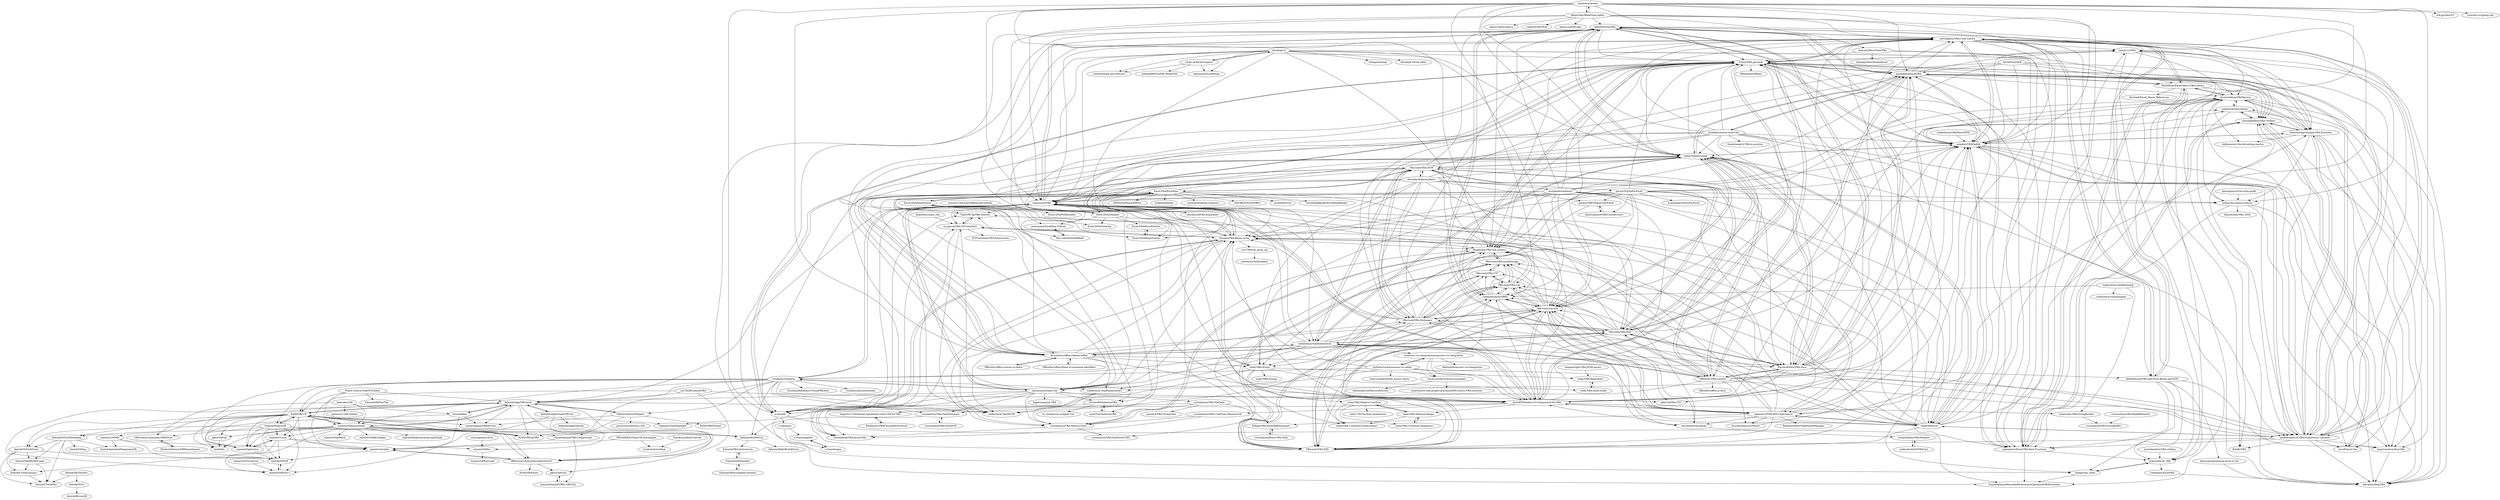 digraph G {
"AllenMattson/VBA" -> "carvetighter/VBA-Code-Library"
"AllenMattson/VBA" -> "sancarn/stdVBA"
"AllenMattson/VBA" -> "aaronkeene/ExcelVBA"
"AllenMattson/VBA" -> "Vitosh/VBA_personal"
"AllenMattson/VBA" -> "AllenMattson/VBA-and-Excel-Books-and-PDFs"
"AllenMattson/VBA" -> "MicrosoftDocs/VBA-Docs"
"AllenMattson/VBA" -> "hilkoc/vbaDeveloper"
"AllenMattson/VBA" -> "jpimbert/VBAToolKit"
"AllenMattson/VBA" -> "VBA-tools/VBA-Web"
"AllenMattson/VBA" -> "krishKM/Modern-UI-Components-for-VBA"
"AllenMattson/VBA" -> "emilefyon/Excel-VBA-Productivity-Libraries"
"AllenMattson/VBA" -> "Zadigo/vba_codes"
"AllenMattson/VBA" -> "OfficeDev/VBA-content"
"AllenMattson/VBA" -> "Beakerboy/VBA-SQL-Library"
"AllenMattson/VBA" -> "x-vba/xlib"
"rubberduck-vba/Battleship" -> "rubberduck-vba/examples"
"rubberduck-vba/Battleship" -> "retailcoder/VBA-StringBuilder"
"rubberduck-vba/Battleship" -> "rubberduck203/VBEX"
"sancarn/stdVBA" -> "sancarn/awesome-vba"
"sancarn/stdVBA" -> "Senipah/VBA-Better-Array"
"sancarn/stdVBA" -> "ws-garcia/VBA-CSV-interface"
"sancarn/stdVBA" -> "Beakerboy/VBA-SQL-Library"
"sancarn/stdVBA" -> "x-vba/xlib"
"sancarn/stdVBA" -> "Vitosh/VBA_personal"
"sancarn/stdVBA" -> "AllenMattson/VBA"
"sancarn/stdVBA" -> "sancarn/stdVBA-Inspiration"
"sancarn/stdVBA" -> "krishKM/Modern-UI-Components-for-VBA"
"sancarn/stdVBA" -> "twinbasic/twinbasic"
"sancarn/stdVBA" -> "kellyethridge/VBCorLib"
"sancarn/stdVBA" -> "ViperSRT3g/VBA-General"
"sancarn/stdVBA" -> "rubberduck-vba/MVVM"
"sancarn/stdVBA" -> "carvetighter/VBA-Code-Library"
"sancarn/stdVBA" -> "GCuser99/SeleniumVBA"
"Kr00l/VBCCR" -> "Kr00l/VBFLXGRD"
"Kr00l/VBCCR" -> "wqweto/ZipArchive"
"Kr00l/VBCCR" -> "wqweto/VbAsyncSocket"
"Kr00l/VBCCR" -> "kellyethridge/VBCorLib"
"Kr00l/VBCCR" -> "VykosX/ModernVB"
"Kr00l/VBCCR" -> "tannerhelland/VBIDEUtils"
"Kr00l/VBCCR" -> "fafalone/WinDevLib"
"Kr00l/VBCCR" -> "thetrik/VbTrickThreading"
"Kr00l/VBCCR" -> "dzzie/libs"
"Kr00l/VBCCR" -> "thetrik/VbTrickTimer"
"Kr00l/VBCCR" -> "wqweto/vbsqlite"
"Kr00l/VBCCR" -> "wqweto/UMMM"
"Kr00l/VBCCR" -> "jpbro/VbFcgi"
"Kr00l/VBCCR" -> "fafalone/cTaskDialog64"
"Kr00l/VBCCR" -> "wqweto/VszLib"
"cristianbuse/VBA-UserForm-MouseScroll" -> "cristianbuse/VBA-ArrayTools"
"cristianbuse/VBA-UserForm-MouseScroll" -> "cristianbuse/VBA-MemoryTools"
"krishKM/Modern-UI-Components-for-VBA" -> "Vitosh/VBA_personal"
"krishKM/Modern-UI-Components-for-VBA" -> "x-vba/xlib"
"krishKM/Modern-UI-Components-for-VBA" -> "Beakerboy/VBA-SQL-Library"
"krishKM/Modern-UI-Components-for-VBA" -> "Senipah/VBA-Better-Array"
"krishKM/Modern-UI-Components-for-VBA" -> "rubberduck203/VBEX"
"krishKM/Modern-UI-Components-for-VBA" -> "sancarn/stdVBA"
"krishKM/Modern-UI-Components-for-VBA" -> "spences10/VBA-IDE-Code-Export"
"krishKM/Modern-UI-Components-for-VBA" -> "carvetighter/VBA-Code-Library"
"krishKM/Modern-UI-Components-for-VBA" -> "cristianbuse/VBA-UserForm-MouseScroll"
"krishKM/Modern-UI-Components-for-VBA" -> "VBA-tools/vba-test"
"krishKM/Modern-UI-Components-for-VBA" -> "walter426/VbaUtilities"
"krishKM/Modern-UI-Components-for-VBA" -> "VelinGeorgiev/Simple-VBA-functions"
"krishKM/Modern-UI-Components-for-VBA" -> "retailcoder/VBA-StringBuilder"
"krishKM/Modern-UI-Components-for-VBA" -> "todar/VBA-Material-Design"
"krishKM/Modern-UI-Components-for-VBA" -> "jpimbert/VBAToolKit"
"bluetata/concise-excel-vba" -> "aaronkeene/ExcelVBA"
"bluetata/concise-excel-vba" -> "AllenMattson/VBA"
"bluetata/concise-excel-vba" -> "sancarn/stdVBA"
"bluetata/concise-excel-vba" -> "emilefyon/Excel-VBA-Productivity-Libraries"
"bluetata/concise-excel-vba" -> "jpimbert/VBAToolKit"
"bluetata/concise-excel-vba" -> "VBA-tools/VBA-Dictionary"
"bluetata/concise-excel-vba" -> "MicrosoftDocs/VBA-Docs"
"bluetata/concise-excel-vba" -> "VBA-tools/VBA-Web"
"bluetata/concise-excel-vba" -> "fernandreu/office-ribbonx-editor"
"bluetata/concise-excel-vba" -> "Vitosh/VBA_personal"
"bluetata/concise-excel-vba" -> "carvetighter/VBA-Code-Library"
"bluetata/concise-excel-vba" -> "AllenMattson/VBA-and-Excel-Books-and-PDFs"
"bluetata/concise-excel-vba" -> "hilkoc/vbaDeveloper"
"bluetata/concise-excel-vba" -> "x-vba/xlib"
"bluetata/concise-excel-vba" -> "frankzheng43/-VBA-in-practice"
"MicrosoftDocs/VBA-Docs" -> "OfficeDev/VBA-content"
"MicrosoftDocs/VBA-Docs" -> "AllenMattson/VBA"
"MicrosoftDocs/VBA-Docs" -> "sancarn/stdVBA"
"MicrosoftDocs/VBA-Docs" -> "hilkoc/vbaDeveloper"
"MicrosoftDocs/VBA-Docs" -> "Vitosh/VBA_personal"
"MicrosoftDocs/VBA-Docs" -> "aaronkeene/ExcelVBA"
"MicrosoftDocs/VBA-Docs" -> "krishKM/Modern-UI-Components-for-VBA"
"MicrosoftDocs/VBA-Docs" -> "Senipah/VBA-Better-Array"
"MicrosoftDocs/VBA-Docs" -> "VBA-tools/VBA-Web"
"MicrosoftDocs/VBA-Docs" -> "jpimbert/VBAToolKit"
"MicrosoftDocs/VBA-Docs" -> "carvetighter/VBA-Code-Library"
"MicrosoftDocs/VBA-Docs" -> "sancarn/awesome-vba"
"MicrosoftDocs/VBA-Docs" -> "christwellman/VBAMacros"
"MicrosoftDocs/VBA-Docs" -> "emilefyon/Excel-VBA-Productivity-Libraries"
"MicrosoftDocs/VBA-Docs" -> "AllenMattson/VBA-and-Excel-Books-and-PDFs"
"xltrail/git-xl" -> "hilkoc/vbaDeveloper"
"xltrail/git-xl" -> "rubberduck203/VBEX"
"xltrail/git-xl" -> "rubberduck-vba/Rubberduck"
"xltrail/git-xl" -> "Vitosh/VBA_personal"
"xltrail/git-xl" -> "krishKM/Modern-UI-Components-for-VBA"
"xltrail/git-xl" -> "na-ka-na/ExcelCompare"
"xltrail/git-xl" -> "tokuhirom/git-xlsx-textconv"
"xltrail/git-xl" -> "spences10/VBA-IDE-Code-Export"
"xltrail/git-xl" -> "skanmera/ExcelMerge" ["e"=1]
"xltrail/git-xl" -> "sancarn/stdVBA"
"xltrail/git-xl" -> "chelh/VBASync"
"xltrail/git-xl" -> "xlwings/xlwings" ["e"=1]
"xltrail/git-xl" -> "VBA-tools/vba-test"
"xltrail/git-xl" -> "fernandreu/office-ribbonx-editor"
"xltrail/git-xl" -> "xltrail/git-xltrail-addin"
"fernandreu/office-ribbonx-editor" -> "OfficeDev/office-custom-ui-editor"
"fernandreu/office-ribbonx-editor" -> "OfficeDev/office-fluent-ui-command-identifiers"
"fernandreu/office-ribbonx-editor" -> "rubberduck-vba/Rubberduck"
"fernandreu/office-ribbonx-editor" -> "Vitosh/VBA_personal"
"fernandreu/office-ribbonx-editor" -> "sancarn/stdVBA"
"fernandreu/office-ribbonx-editor" -> "MicrosoftDocs/VBA-Docs"
"fernandreu/office-ribbonx-editor" -> "VBA-tools/VBA-Dictionary"
"fernandreu/office-ribbonx-editor" -> "Senipah/VBA-Better-Array"
"fernandreu/office-ribbonx-editor" -> "VBA-tools/VBA-Web"
"fernandreu/office-ribbonx-editor" -> "rubberduck-vba/Rubberduck3"
"fernandreu/office-ribbonx-editor" -> "krishKM/Modern-UI-Components-for-VBA"
"fernandreu/office-ribbonx-editor" -> "hilkoc/vbaDeveloper"
"fernandreu/office-ribbonx-editor" -> "VBA-tools/VBA-JSON"
"fernandreu/office-ribbonx-editor" -> "carvetighter/VBA-Code-Library"
"fernandreu/office-ribbonx-editor" -> "todar/VBA-Arrays"
"Excel-DNA/IntelliSense" -> "Excel-DNA/Samples"
"Excel-DNA/IntelliSense" -> "Excel-DNA/Registration"
"Excel-DNA/IntelliSense" -> "Excel-DNA/ExcelDna"
"Excel-DNA/IntelliSense" -> "Excel-DNA/WiXInstaller"
"Excel-DNA/IntelliSense" -> "Excel-DNA/Tutorials"
"Excel-DNA/IntelliSense" -> "Ron-Ldn/DotNetRefEdit"
"Excel-DNA/IntelliSense" -> "smartquant/ExcelDna.Utilities"
"michaelneu/webxcel" -> "sancarn/stdVBA"
"michaelneu/webxcel" -> "carvetighter/VBA-Code-Library"
"michaelneu/webxcel" -> "Senipah/VBA-Better-Array"
"michaelneu/webxcel" -> "chelh/VBASync"
"michaelneu/webxcel" -> "nylen/vba-common-library"
"michaelneu/webxcel" -> "aaronkeene/ExcelVBA"
"michaelneu/webxcel" -> "AllenMattson/VBA"
"michaelneu/webxcel" -> "todar/VBA-Arrays"
"michaelneu/webxcel" -> "krishKM/Modern-UI-Components-for-VBA"
"michaelneu/webxcel" -> "spences10/VBA-IDE-Code-Export"
"michaelneu/webxcel" -> "Beakerboy/VBA-SQL-Library"
"michaelneu/webxcel" -> "christwellman/VBAMacros"
"michaelneu/webxcel" -> "VBA-tools/vba-test"
"michaelneu/webxcel" -> "rubberduck203/VBEX"
"michaelneu/webxcel" -> "sancarn/awesome-vba"
"AllenMattson/VBA-and-Excel-Books-and-PDFs" -> "carvetighter/VBA-Code-Library"
"AllenMattson/VBA-and-Excel-Books-and-PDFs" -> "Zadigo/vba_codes"
"AllenMattson/VBA-and-Excel-Books-and-PDFs" -> "sylhare/Excel_VBA"
"AllenMattson/VBA-and-Excel-Books-and-PDFs" -> "AllenMattson/VBA"
"AllenMattson/VBA-and-Excel-Books-and-PDFs" -> "nathanhere/Excel-VBA-Data-Functions"
"AllenMattson/VBA-and-Excel-Books-and-PDFs" -> "Apress/programming-excel-w-vba"
"AllenMattson/VBA-and-Excel-Books-and-PDFs" -> "shapiromatron/funcVBA"
"badcodes/vb6" -> "peterson1/vb6-toolbox"
"badcodes/vb6" -> "wqweto/VbAsyncSocket"
"badcodes/vb6" -> "VBForumsCommunity/VB6Porter"
"badcodes/vb6" -> "dzzie/addins"
"yas78/QRCodeLibVBA" -> "VBForumsCommunity/sqlite3win32"
"yas78/QRCodeLibVBA" -> "sdkn104/VBA-CSV"
"yas78/QRCodeLibVBA" -> "wqweto/vbsqlite"
"yas78/QRCodeLibVBA" -> "kellyethridge/VBCorLib"
"walter426/VbaUtilities" -> "christwellman/VBAMacros"
"walter426/VbaUtilities" -> "chasingtheflow/VBA-Utilities"
"walter426/VbaUtilities" -> "kieranharding/VBA"
"walter426/VbaUtilities" -> "shapiromatron/funcVBA"
"Beakerboy/VBA-SQL-Library" -> "cristianbuse/VBA-MemoryTools"
"Beakerboy/VBA-SQL-Library" -> "VBA-tools/VBA-LocalStorage"
"Beakerboy/VBA-SQL-Library" -> "cristianbuse/VBA-FastExcelUDFs"
"vbaidiot/ariawase" -> "jpimbert/VBAToolKit"
"vbaidiot/ariawase" -> "Vitosh/VBA_personal"
"vbaidiot/ariawase" -> "rubberduck203/VBEX"
"vbaidiot/ariawase" -> "emilefyon/Excel-VBA-Productivity-Libraries"
"vbaidiot/ariawase" -> "RelaxTools/RelaxTools-Addin"
"vbaidiot/ariawase" -> "hilkoc/vbaDeveloper"
"vbaidiot/ariawase" -> "VBA-tools/vba-test"
"vbaidiot/ariawase" -> "nathanhere/Excel-VBA-Data-Functions"
"vbaidiot/ariawase" -> "VBA-tools/VBA-XML"
"vbaidiot/ariawase" -> "sancarn/stdVBA"
"vbaidiot/ariawase" -> "aaronkeene/ExcelVBA"
"vbaidiot/ariawase" -> "dck-jp/vbacGUI"
"vbaidiot/ariawase" -> "tcsh/text-scripting-vba"
"vbaidiot/ariawase" -> "x-vba/xlib"
"vbaidiot/ariawase" -> "Beakerboy/VBA-SQL-Library"
"minren118/ExcelUdfByExcelCuiHuaJi" -> "Excel-DNA/Samples"
"wqweto/VbAsyncSocket" -> "wqweto/ZipArchive"
"wqweto/VbAsyncSocket" -> "Kr00l/VBCCR"
"wqweto/VbAsyncSocket" -> "thetrik/VbTrickThreading"
"wqweto/VbAsyncSocket" -> "kellyethridge/VBCorLib"
"wqweto/VbAsyncSocket" -> "VBForumsCommunity/sqlite3win32"
"wqweto/VbAsyncSocket" -> "jpbro/VbFcgi"
"wqweto/VbAsyncSocket" -> "tannerhelland/VB6-Compression"
"wqweto/VbAsyncSocket" -> "dzzie/libs"
"wqweto/VbAsyncSocket" -> "wqweto/VszLib"
"wqweto/VbAsyncSocket" -> "Kr00l/VBFLXGRD"
"wqweto/VbAsyncSocket" -> "wqweto/VbQRCodegen"
"wqweto/VbAsyncSocket" -> "wqweto/ModernSubclassingThunk"
"wqweto/VbAsyncSocket" -> "wqweto/VBD3D11"
"wqweto/VbAsyncSocket" -> "wqweto/NinePatch"
"wqweto/VbAsyncSocket" -> "jpbro/VbPcre2"
"todar/VBA-Userform-Animations" -> "todar/VBA-Material-Design"
"todar/VBA-Boilerplate" -> "todar/VBA-Style-Guide"
"todar/VBA-Style-Guide" -> "todar/VBA-Boilerplate"
"kellyethridge/SimplyVBUnit" -> "kellyethridge/vbmock"
"kellyethridge/SimplyVBUnit" -> "kellyethridge/VBCorLib"
"kellyethridge/SimplyVBUnit" -> "wqweto/VBD3D11"
"kellyethridge/SimplyVBUnit" -> "VBForumsCommunity/sqlite3win32"
"kellyethridge/VBCorLib" -> "kellyethridge/SimplyVBUnit"
"kellyethridge/VBCorLib" -> "Kr00l/VBCCR"
"kellyethridge/VBCorLib" -> "vbRichClient/vbWidgets"
"kellyethridge/VBCorLib" -> "wqweto/VbAsyncSocket"
"kellyethridge/VBCorLib" -> "wqweto/VBD3D11"
"kellyethridge/VBCorLib" -> "VBForumsCommunity/sqlite3win32"
"kellyethridge/VBCorLib" -> "Kr00l/VBFLXGRD"
"kellyethridge/VBCorLib" -> "rubberduck-vba/MVVM"
"kellyethridge/VBCorLib" -> "dzzie/addins"
"kellyethridge/VBCorLib" -> "tannerhelland/VBIDEUtils"
"kellyethridge/VBCorLib" -> "wqweto/VbRtcc"
"kellyethridge/VBCorLib" -> "wqweto/ZipArchive"
"VBForumsCommunity/sqlite3win32" -> "jpbro/VbPcre2"
"VBForumsCommunity/sqlite3win32" -> "wqweto/vbsqlite"
"VBForumsCommunity/sqlite3win32" -> "Kr00l/VBSQLite"
"todar/VBA-Arrays" -> "Senipah/VBA-Better-Array"
"todar/VBA-Arrays" -> "todar/VBA-Userform-EventListener"
"todar/VBA-Arrays" -> "todar/VBA-Boilerplate"
"todar/VBA-Arrays" -> "todar/VBA-Strings"
"todar/VBA-Arrays" -> "cristianbuse/VBA-ArrayTools"
"todar/VBA-Arrays" -> "todar/VBA-Style-Guide"
"todar/VBA-Arrays" -> "todar/VBA-Modern-Userform"
"Kr00l/VBFLXGRD" -> "Kr00l/VBCCR"
"thetrik/VbTrickThreading" -> "thetrik/DX9VB"
"thetrik/VbTrickThreading" -> "thetrik/InjectAndManipulateVB"
"thetrik/VbTrickThreading" -> "thetrik/Vb64BitDllUsage"
"thetrik/VbTrickThreading" -> "thetrik/VbPng"
"thetrik/VbTrickThreading" -> "thetrik/VbTrickTimer"
"thetrik/VbTrickThreading" -> "thetrik/CTrickWait"
"todar/VBA-Modern-Userform" -> "todar/VBA-Material-Design"
"todar/VBA-Modern-Userform" -> "neilt1700/vba-form-moderniser"
"todar/VBA-Modern-Userform" -> "todar/VBA-Userform-EventListener"
"todar/VBA-Modern-Userform" -> "todar/VBA-Userform-Animations"
"jpbro/VbFcgi" -> "dzzie/libs"
"Excel-DNA/Registration" -> "Excel-DNA/ExcelDnaDoc"
"retailcoder/VBA-StringBuilder" -> "cristianbuse/VBA-StringBuffer"
"cavo789/vba_excel_sql" -> "sauternic/vbaMyAdmin"
"VBForumsCommunity/VB6Porter" -> "WindowStations/VB6NameSpaces"
"dzzie/addins" -> "wqweto/vbsqlite"
"dzzie/addins" -> "kellyethridge/VBCorLib"
"dzzie/addins" -> "tannerhelland/VBIDEUtils"
"dzzie/addins" -> "dzzie/libs"
"todar/VBA-Material-Design" -> "todar/VBA-Userform-Animations"
"todar/VBA-Material-Design" -> "todar/VBA-Modern-Userform"
"todar/VBA-Material-Design" -> "todar/VBA-Userform-EventListener"
"tannerhelland/VB6-Compression" -> "tannerhelland/PCRE2-VB6-DLL"
"tannerhelland/VB6-Compression" -> "wqweto/vbsqlite"
"wqweto/VbRtcc" -> "wqweto/VBTixyLand"
"cocus/openmsvbvm" -> "wqweto/VbRtcc"
"thetrik/VbTrickTimer" -> "thetrik/CTrickWait"
"thetrik/VbTrickTimer" -> "thetrik/DX9VB"
"thetrik/VbTrickTimer" -> "thetrik/CTrickSubclass"
"thetrik/VbTrickTimer" -> "thetrik/Vb64BitDllUsage"
"Excel-DNA/ExcelDnaDoc" -> "Excel-DNA/Registration"
"Zadigo/vba_codes" -> "sylhare/Excel_VBA"
"Zadigo/vba_codes" -> "SonyaNadesan/ReusablePerformanceOptimisedVBAFunctions"
"richardtallent/VBA-Require" -> "rubberduck203/VBAUnit"
"nylen/vba-common-library" -> "chasingtheflow/VBA-Utilities"
"nylen/vba-common-library" -> "kieranharding/VBA"
"nylen/vba-common-library" -> "nathanhere/Excel-VBA-Data-Functions"
"nylen/vba-common-library" -> "shapiromatron/funcVBA"
"nylen/vba-common-library" -> "dannyfraser/VBA_Tools"
"TimoKunze/EditControls" -> "lvcabral/ActivePack"
"WindowStations/VB6NameSpaces" -> "VBForumsCommunity/VB6Porter"
"rubberduck-vba/Rubberduck" -> "VBA-tools/VBA-Web"
"rubberduck-vba/Rubberduck" -> "hilkoc/vbaDeveloper"
"rubberduck-vba/Rubberduck" -> "VBA-tools/VBA-JSON"
"rubberduck-vba/Rubberduck" -> "sancarn/stdVBA"
"rubberduck-vba/Rubberduck" -> "VBA-tools/vba-test"
"rubberduck-vba/Rubberduck" -> "rubberduck-vba/Rubberduck3"
"rubberduck-vba/Rubberduck" -> "MicrosoftDocs/VBA-Docs"
"rubberduck-vba/Rubberduck" -> "fernandreu/office-ribbonx-editor"
"rubberduck-vba/Rubberduck" -> "OfficeDev/VBA-content"
"rubberduck-vba/Rubberduck" -> "krishKM/Modern-UI-Components-for-VBA"
"rubberduck-vba/Rubberduck" -> "twinbasic/twinbasic"
"rubberduck-vba/Rubberduck" -> "VBA-tools/VBA-Dictionary"
"rubberduck-vba/Rubberduck" -> "sancarn/awesome-vba"
"rubberduck-vba/Rubberduck" -> "spences10/VBA-IDE-Code-Export"
"rubberduck-vba/Rubberduck" -> "msaccess-vcs-integration/msaccess-vcs-integration"
"hilkoc/vbaDeveloper" -> "jpimbert/VBAToolKit"
"hilkoc/vbaDeveloper" -> "chelh/VBASync"
"hilkoc/vbaDeveloper" -> "VBA-tools/VBA-Web"
"hilkoc/vbaDeveloper" -> "AllenMattson/VBA"
"hilkoc/vbaDeveloper" -> "aaronkeene/ExcelVBA"
"hilkoc/vbaDeveloper" -> "emilefyon/Excel-VBA-Productivity-Libraries"
"hilkoc/vbaDeveloper" -> "sancarn/stdVBA"
"hilkoc/vbaDeveloper" -> "rubberduck-vba/Rubberduck"
"hilkoc/vbaDeveloper" -> "Vitosh/VBA_personal"
"hilkoc/vbaDeveloper" -> "VBA-tools/vba-test"
"hilkoc/vbaDeveloper" -> "MicrosoftDocs/VBA-Docs"
"hilkoc/vbaDeveloper" -> "OfficeDev/VBA-content"
"hilkoc/vbaDeveloper" -> "spences10/VBA-IDE-Code-Export"
"hilkoc/vbaDeveloper" -> "VBA-tools/VBA-JSON"
"hilkoc/vbaDeveloper" -> "Senipah/VBA-Better-Array"
"aaronkeene/ExcelVBA" -> "emilefyon/Excel-VBA-Productivity-Libraries"
"aaronkeene/ExcelVBA" -> "jpimbert/VBAToolKit"
"aaronkeene/ExcelVBA" -> "Vitosh/VBA_personal"
"aaronkeene/ExcelVBA" -> "VelinGeorgiev/Simple-VBA-functions"
"aaronkeene/ExcelVBA" -> "AllenMattson/VBA"
"aaronkeene/ExcelVBA" -> "christwellman/VBAMacros"
"aaronkeene/ExcelVBA" -> "hilkoc/vbaDeveloper"
"aaronkeene/ExcelVBA" -> "carvetighter/VBA-Code-Library"
"aaronkeene/ExcelVBA" -> "VBA-tools/VBA-Web"
"aaronkeene/ExcelVBA" -> "chasingtheflow/VBA-Utilities"
"aaronkeene/ExcelVBA" -> "MicrosoftDocs/VBA-Docs"
"aaronkeene/ExcelVBA" -> "nathanhere/Excel-VBA-Data-Functions"
"aaronkeene/ExcelVBA" -> "RisalNasar/Excel-Macro-VBA-Library"
"aaronkeene/ExcelVBA" -> "hansk112/VBA"
"aaronkeene/ExcelVBA" -> "bluetata/concise-excel-vba"
"msaccess-vcs-integration/msaccess-vcs-integration" -> "joyfullservice/msaccess-vcs-addin"
"msaccess-vcs-integration/msaccess-vcs-integration" -> "rubberduck203/VBEX"
"msaccess-vcs-integration/msaccess-vcs-integration" -> "bkidwell/msaccess-vcs-integration"
"msaccess-vcs-integration/msaccess-vcs-integration" -> "Access-projects/Access-examples"
"msaccess-vcs-integration/msaccess-vcs-integration" -> "krishKM/Modern-UI-Components-for-VBA"
"VBA-tools/VBA-JSON" -> "VBA-tools/VBA-Web"
"VBA-tools/VBA-JSON" -> "VBA-tools/VBA-Dictionary"
"VBA-tools/VBA-JSON" -> "rubberduck-vba/Rubberduck"
"VBA-tools/VBA-JSON" -> "hilkoc/vbaDeveloper"
"VBA-tools/VBA-JSON" -> "VBA-tools/VBA-XML"
"VBA-tools/VBA-JSON" -> "VBA-tools/vba-test"
"VBA-tools/VBA-JSON" -> "OfficeDev/VBA-content"
"VBA-tools/VBA-JSON" -> "sancarn/stdVBA"
"VBA-tools/VBA-JSON" -> "MicrosoftDocs/VBA-Docs"
"VBA-tools/VBA-JSON" -> "VBA-tools/VBA-Log"
"VBA-tools/VBA-JSON" -> "AllenMattson/VBA"
"VBA-tools/VBA-JSON" -> "fernandreu/office-ribbonx-editor"
"VBA-tools/VBA-JSON" -> "aaronkeene/ExcelVBA"
"VBA-tools/VBA-JSON" -> "florentbr/SeleniumBasic"
"VBA-tools/VBA-JSON" -> "Excel-DNA/ExcelDna"
"AyrA/ExcelStuff" -> "aaronkeene/ExcelVBA"
"AyrA/ExcelStuff" -> "emilefyon/Excel-VBA-Productivity-Libraries"
"AyrA/ExcelStuff" -> "jpimbert/VBAToolKit"
"AyrA/ExcelStuff" -> "VelinGeorgiev/Simple-VBA-functions"
"AyrA/ExcelStuff" -> "chasingtheflow/VBA-Utilities"
"AyrA/ExcelStuff" -> "VBA-tools/VBA-XML"
"AyrA/ExcelStuff" -> "ViperSRT3g/VBA-General"
"Planet-Source-Code/PSCIndex" -> "Kr00l/VBCCR"
"Planet-Source-Code/PSCIndex" -> "wqweto/VbAsyncSocket"
"Planet-Source-Code/PSCIndex" -> "kellyethridge/VBCorLib"
"Planet-Source-Code/PSCIndex" -> "EduardoVB/NewTab"
"rubberduck203/VBEX" -> "Vitosh/VBA_personal"
"rubberduck203/VBEX" -> "vba-blocks/vba-blocks"
"rubberduck203/VBEX" -> "Beakerboy/VBA-SQL-Library"
"rubberduck203/VBEX" -> "rubberduck-vba/MVVM"
"rubberduck203/VBEX" -> "VBA-tools/vba-test"
"rubberduck203/VBEX" -> "VBA-tools/VBA-LocalStorage"
"rubberduck203/VBEX" -> "VBA-tools/VBA-Log"
"rubberduck203/VBEX" -> "VBA-tools/VBA-UTC"
"VBA-tools/VBA-Dictionary" -> "VBA-tools/VBA-JSON"
"VBA-tools/VBA-Dictionary" -> "VBA-tools/VBA-Log"
"VBA-tools/VBA-Dictionary" -> "VBA-tools/VBA-XML"
"VBA-tools/VBA-Dictionary" -> "VBA-tools/vba-test"
"VBA-tools/VBA-Dictionary" -> "VBA-tools/VBA-Web"
"VBA-tools/VBA-Dictionary" -> "VBA-tools/VBA-LocalStorage"
"VBA-tools/VBA-Dictionary" -> "VBA-tools/VBA-UTC"
"VBA-tools/VBA-Dictionary" -> "rubberduck203/VBEX"
"VBA-tools/VBA-Dictionary" -> "sancarn/stdVBA"
"VBA-tools/VBA-Dictionary" -> "Vitosh/VBA_personal"
"VBA-tools/VBA-Dictionary" -> "Senipah/VBA-Better-Array"
"VBA-tools/VBA-Dictionary" -> "jpimbert/VBAToolKit"
"VBA-tools/VBA-Dictionary" -> "carvetighter/VBA-Code-Library"
"VBA-tools/VBA-Dictionary" -> "emilefyon/Excel-VBA-Productivity-Libraries"
"VBA-tools/VBA-Dictionary" -> "todar/VBA-Arrays"
"Senipah/VBA-Better-Array" -> "todar/VBA-Arrays"
"Senipah/VBA-Better-Array" -> "ViperSRT3g/VBA-General"
"Senipah/VBA-Better-Array" -> "ws-garcia/VBA-CSV-interface"
"Senipah/VBA-Better-Array" -> "sancarn/stdVBA"
"Senipah/VBA-Better-Array" -> "cristianbuse/VBA-MemoryTools"
"Senipah/VBA-Better-Array" -> "x-vba/xlib"
"Senipah/VBA-Better-Array" -> "rubberduck-vba/MVVM"
"Senipah/VBA-Better-Array" -> "cristianbuse/VBA-ArrayTools"
"Senipah/VBA-Better-Array" -> "Beakerboy/VBA-SQL-Library"
"Senipah/VBA-Better-Array" -> "Vitosh/VBA_personal"
"Senipah/VBA-Better-Array" -> "cavo789/vba_excel_sql"
"x-vba/xlib" -> "Vitosh/VBA_personal"
"x-vba/xlib" -> "SonyaNadesan/ReusablePerformanceOptimisedVBAFunctions"
"x-vba/xlib" -> "Senipah/VBA-Better-Array"
"x-vba/xlib" -> "ViperSRT3g/VBA-General"
"x-vba/xlib" -> "nathanhere/Excel-VBA-Data-Functions"
"x-vba/xlib" -> "ws-garcia/VBA-CSV-interface"
"x-vba/xlib" -> "x-vba/xplus"
"ws-garcia/VBA-CSV-interface" -> "ViperSRT3g/VBA-General"
"ws-garcia/VBA-CSV-interface" -> "ECP-Solutions/VBA-Expressions"
"ws-garcia/VBA-CSV-interface" -> "cristianbuse/VBA-ArrayTools"
"ws-garcia/VBA-CSV-interface" -> "Senipah/VBA-Better-Array"
"ws-garcia/VBA-CSV-interface" -> "cristianbuse/VBA-MemoryTools"
"VelinGeorgiev/Simple-VBA-functions" -> "chasingtheflow/VBA-Utilities"
"VelinGeorgiev/Simple-VBA-functions" -> "jpimbert/VBAToolKit"
"VelinGeorgiev/Simple-VBA-functions" -> "christwellman/VBAMacros"
"VelinGeorgiev/Simple-VBA-functions" -> "emilefyon/Excel-VBA-Productivity-Libraries"
"VelinGeorgiev/Simple-VBA-functions" -> "shapiromatron/funcVBA"
"VelinGeorgiev/Simple-VBA-functions" -> "skilbjo/excel-vba-formatting-macros"
"VelinGeorgiev/Simple-VBA-functions" -> "nylen/vba-common-library"
"VelinGeorgiev/Simple-VBA-functions" -> "hansk112/VBA"
"VelinGeorgiev/Simple-VBA-functions" -> "walter426/VbaUtilities"
"VelinGeorgiev/Simple-VBA-functions" -> "kieranharding/VBA"
"VelinGeorgiev/Simple-VBA-functions" -> "aaronkeene/ExcelVBA"
"VelinGeorgiev/Simple-VBA-functions" -> "cwsoft/excel-vba"
"cwsoft/excel-vba" -> "chasingtheflow/VBA-Utilities"
"danwagnerco/vba-style-guide" -> "nylen/vba-common-library"
"smartquant/ExcelDna.Utilities" -> "Ron-Ldn/DotNetRefEdit"
"shapiromatron/funcVBA" -> "kieranharding/VBA"
"x-vba/xplus" -> "x-vba/xtemplate"
"x-vba/xplus" -> "x-vba/xdocgen"
"VykosX/ModernVB" -> "wqweto/ZipArchive"
"VykosX/ModernVB" -> "VBForumsCommunity/VB6Porter"
"VykosX/ModernVB" -> "Kr00l/VBCCR"
"VykosX/ModernVB" -> "fafalone/WinDevLib"
"VykosX/ModernVB" -> "wqweto/VszLib"
"VykosX/ModernVB" -> "wqweto/VBD3D11"
"VykosX/ModernVB" -> "VBForumsCommunity/sqlite3win32"
"VykosX/ModernVB" -> "thetrik/VbTrickTimer"
"VykosX/ModernVB" -> "thetrik/DX9VB"
"VBA-tools/VBA-XML" -> "VBA-tools/VBA-Log"
"VBA-tools/VBA-XML" -> "VBA-tools/VBA-LocalStorage"
"VBA-tools/VBA-XML" -> "VBA-tools/VBA-UTC"
"VBA-tools/VBA-XML" -> "VBA-tools/vba-test"
"VBA-tools/VBA-XML" -> "Beakerboy/VBA-SQL-Library"
"VBA-tools/VBA-XML" -> "Vitosh/VBA_personal"
"VBA-tools/VBA-UTC" -> "VBA-tools/VBA-Log"
"VBA-tools/VBA-UTC" -> "VBA-tools/VBA-LocalStorage"
"VBA-tools/VBA-UTC" -> "VBA-tools/VBA-XML"
"x-vba/xtemplate" -> "x-vba/xdocgen"
"rubberduck203/VBAUnit" -> "richardtallent/VBA-Require"
"x-vba/xdocgen" -> "x-vba/xtemplate"
"cristianbuse/VBA-WeakReference" -> "cristianbuse/VBA-StringBuffer"
"RelaxTools/RelaxTools-Addin" -> "carvetighter/VBA-Code-Library"
"RelaxTools/RelaxTools-Addin" -> "vbaidiot/ariawase"
"RelaxTools/RelaxTools-Addin" -> "sancarn/stdVBA"
"RelaxTools/RelaxTools-Addin" -> "AllenMattson/VBA"
"RelaxTools/RelaxTools-Addin" -> "jpimbert/VBAToolKit"
"RelaxTools/RelaxTools-Addin" -> "sakura-editor/sakura" ["e"=1]
"RelaxTools/RelaxTools-Addin" -> "volpe28v/DevHub" ["e"=1]
"RelaxTools/RelaxTools-Addin" -> "kmiya-culti/RLogin" ["e"=1]
"RelaxTools/RelaxTools-Addin" -> "Senipah/VBA-Better-Array"
"RelaxTools/RelaxTools-Addin" -> "nathanhere/Excel-VBA-Data-Functions"
"RelaxTools/RelaxTools-Addin" -> "vbatools/MacroToolsVBA"
"twinbasic/twinbasic" -> "fafalone/WinDevLib"
"twinbasic/twinbasic" -> "Kr00l/VBCCR"
"twinbasic/twinbasic" -> "kellyethridge/VBCorLib"
"twinbasic/twinbasic" -> "sancarn/stdVBA"
"twinbasic/twinbasic" -> "VykosX/ModernVB"
"twinbasic/twinbasic" -> "XusinboyBekchanov/VisualFBEditor" ["e"=1]
"twinbasic/twinbasic" -> "rubberduck-vba/MVVM"
"twinbasic/twinbasic" -> "Kr00l/VBFLXGRD"
"twinbasic/twinbasic" -> "rubberduck-vba/Rubberduck3"
"twinbasic/twinbasic" -> "wqweto/VbAsyncSocket"
"twinbasic/twinbasic" -> "cristianbuse/VBA-FastDictionary"
"twinbasic/twinbasic" -> "wqweto/ZipArchive"
"twinbasic/twinbasic" -> "sancarn/awesome-vba"
"twinbasic/twinbasic" -> "vbRichClient/vbWidgets"
"twinbasic/twinbasic" -> "twinbasic/documentation"
"joyfullservice/msaccess-vcs-addin" -> "msaccess-vcs-integration/msaccess-vcs-integration"
"joyfullservice/msaccess-vcs-addin" -> "twinbasic/twinbasic"
"joyfullservice/msaccess-vcs-addin" -> "krishKM/Modern-UI-Components-for-VBA"
"joyfullservice/msaccess-vcs-addin" -> "sancarn/stdVBA"
"joyfullservice/msaccess-vcs-addin" -> "Access-projects/Access-examples"
"joyfullservice/msaccess-vcs-addin" -> "rubberduck-vba/Rubberduck3"
"joyfullservice/msaccess-vcs-addin" -> "team-moeller/better-access-charts"
"joyfullservice/msaccess-vcs-addin" -> "chelh/VBASync"
"florentbr/SeleniumBasic" -> "GCuser99/SeleniumVBA"
"florentbr/SeleniumBasic" -> "uezo/TinySeleniumVBA"
"florentbr/SeleniumBasic" -> "Vitosh/VBA_personal"
"florentbr/SeleniumBasic" -> "VBA-tools/VBA-Dictionary"
"florentbr/SeleniumBasic" -> "sancarn/stdVBA"
"florentbr/SeleniumBasic" -> "VBA-tools/VBA-JSON"
"florentbr/SeleniumBasic" -> "VBA-tools/VBA-Web"
"florentbr/SeleniumBasic" -> "hilkoc/vbaDeveloper"
"florentbr/SeleniumBasic" -> "Senipah/VBA-Better-Array"
"florentbr/SeleniumBasic" -> "govert/SQLiteForExcel"
"florentbr/SeleniumBasic" -> "krishKM/Modern-UI-Components-for-VBA"
"florentbr/SeleniumBasic" -> "gallaux/VBEThemeColorEditor"
"florentbr/SeleniumBasic" -> "michaelneu/webxcel"
"florentbr/SeleniumBasic" -> "todar/VBA-Arrays"
"florentbr/SeleniumBasic" -> "MicrosoftDocs/VBA-Docs"
"vbatools/MacroToolsVBA" -> "RisalNasar/Excel-Macro-VBA-Library"
"vbatools/MacroToolsVBA" -> "kamalgirdher/xtremeExcel"
"vbatools/MacroToolsVBA" -> "nathanhere/Excel-VBA-Data-Functions"
"vbatools/MacroToolsVBA" -> "Vitosh/VBA_personal"
"cristianbuse/VBA-FileTools" -> "guwidoe/VBA-StringTools"
"cristianbuse/VBA-FileTools" -> "cristianbuse/VBA-FastDictionary"
"cristianbuse/VBA-FileTools" -> "cristianbuse/VBA-MemoryTools"
"cristianbuse/VBA-FileTools" -> "SSlinky/VBA-ExtendedDictionary"
"brucemcpherson/VbaGit" -> "ViperSRT3g/VBA-General"
"uezo/TinySeleniumVBA" -> "GCuser99/SeleniumVBA"
"SSlinky/VBA-ExtendedDictionary" -> "cristianbuse/Excel-VBA-Tools"
"Excel-DNA/Samples" -> "Excel-DNA/Registration"
"Excel-DNA/Samples" -> "Excel-DNA/ExcelDnaDoc"
"Excel-DNA/Samples" -> "Excel-DNA/Tutorials"
"Excel-DNA/Samples" -> "Excel-DNA/IntelliSense"
"Excel-DNA/Samples" -> "smartquant/ExcelDna.Utilities"
"Excel-DNA/Samples" -> "Excel-DNA/ExcelDna"
"ViperSRT3g/VBA-General" -> "ws-garcia/VBA-CSV-interface"
"cristianbuse/VBA-MemoryTools" -> "cristianbuse/VBA-ArrayTools"
"cristianbuse/VBA-MemoryTools" -> "cristianbuse/VBA-FastExcelUDFs"
"cristianbuse/VBA-MemoryTools" -> "Beakerboy/VBA-SQL-Library"
"Ron-Ldn/DotNetRefEdit" -> "smartquant/ExcelDna.Utilities"
"wqweto/VBD3D11" -> "thetrik/DX9VB"
"thetrik/DX9VB" -> "wqweto/VBD3D11"
"thetrik/VBCDeclFix" -> "thetrik/CTrickWait"
"thetrik/VBCDeclFix" -> "thetrik/VbVst"
"EduardoVB/ShapeEx" -> "EduardoVB/ScrollableContainer"
"EduardoVB/ShapeEx" -> "EduardoVB/ColorControls"
"wqweto/VbVncServer" -> "wqweto/VBD3D11"
"EduardoVB/ScrollableContainer" -> "EduardoVB/ShapeEx"
"OfficeDev/VBA-content" -> "MicrosoftDocs/VBA-Docs"
"OfficeDev/VBA-content" -> "hilkoc/vbaDeveloper"
"OfficeDev/VBA-content" -> "VBA-tools/VBA-Web"
"OfficeDev/VBA-content" -> "AllenMattson/VBA"
"OfficeDev/VBA-content" -> "jpimbert/VBAToolKit"
"OfficeDev/VBA-content" -> "VBA-tools/VBA-XML"
"OfficeDev/VBA-content" -> "VBA-tools/VBA-JSON"
"OfficeDev/VBA-content" -> "aaronkeene/ExcelVBA"
"OfficeDev/VBA-content" -> "rubberduck-vba/Rubberduck"
"OfficeDev/VBA-content" -> "Vitosh/VBA_personal"
"OfficeDev/VBA-content" -> "emilefyon/Excel-VBA-Productivity-Libraries"
"OfficeDev/VBA-content" -> "VBA-tools/vba-test"
"OfficeDev/VBA-content" -> "VBA-tools/VBA-Dictionary"
"OfficeDev/VBA-content" -> "OfficeDev/office-js-docs" ["e"=1]
"OfficeDev/VBA-content" -> "brucemcpherson/VbaGit"
"sancarn/awesome-vba" -> "sancarn/stdVBA"
"sancarn/awesome-vba" -> "Senipah/VBA-Better-Array"
"sancarn/awesome-vba" -> "cristianbuse/VBA-FastDictionary"
"sancarn/awesome-vba" -> "GCuser99/SeleniumVBA"
"sancarn/awesome-vba" -> "kellyethridge/VBCorLib"
"sancarn/awesome-vba" -> "ws-garcia/VBA-CSV-interface"
"sancarn/awesome-vba" -> "cristianbuse/VBA-FileTools"
"sancarn/awesome-vba" -> "cristianbuse/VBA-MemoryTools"
"sancarn/awesome-vba" -> "fafalone/cTaskDialog64"
"sancarn/awesome-vba" -> "lopperman/just-VBA"
"sancarn/awesome-vba" -> "twinbasic/twinbasic"
"sancarn/awesome-vba" -> "cristianbuse/VBA-ArrayTools"
"sancarn/awesome-vba" -> "Beakerboy/VBA-SQL-Library"
"sancarn/awesome-vba" -> "krishKM/Modern-UI-Components-for-VBA"
"sancarn/awesome-vba" -> "ViperSRT3g/VBA-General"
"na-ka-na/ExcelCompare" -> "skanmera/ExcelMerge" ["e"=1]
"na-ka-na/ExcelCompare" -> "xltrail/git-xl"
"na-ka-na/ExcelCompare" -> "tokuhirom/git-xlsx-textconv"
"na-ka-na/ExcelCompare" -> "kokichi88/ExcelDiff_MergeTool"
"RisalNasar/Excel-Macro-VBA-Library" -> "nathanhere/Excel-VBA-Data-Functions"
"RisalNasar/Excel-Macro-VBA-Library" -> "kieranharding/VBA"
"RisalNasar/Excel-Macro-VBA-Library" -> "sylhare/Excel_VBA"
"RisalNasar/Excel-Macro-VBA-Library" -> "farishadi/Excel_Macro_References"
"RisalNasar/Excel-Macro-VBA-Library" -> "christwellman/VBAMacros"
"RisalNasar/Excel-Macro-VBA-Library" -> "carvetighter/VBA-Code-Library"
"RisalNasar/Excel-Macro-VBA-Library" -> "chasingtheflow/VBA-Utilities"
"emilefyon/Excel-VBA-Productivity-Libraries" -> "jpimbert/VBAToolKit"
"emilefyon/Excel-VBA-Productivity-Libraries" -> "aaronkeene/ExcelVBA"
"emilefyon/Excel-VBA-Productivity-Libraries" -> "VelinGeorgiev/Simple-VBA-functions"
"emilefyon/Excel-VBA-Productivity-Libraries" -> "Vitosh/VBA_personal"
"emilefyon/Excel-VBA-Productivity-Libraries" -> "shapiromatron/funcVBA"
"emilefyon/Excel-VBA-Productivity-Libraries" -> "christwellman/VBAMacros"
"emilefyon/Excel-VBA-Productivity-Libraries" -> "chasingtheflow/VBA-Utilities"
"emilefyon/Excel-VBA-Productivity-Libraries" -> "hansk112/VBA"
"emilefyon/Excel-VBA-Productivity-Libraries" -> "kieranharding/VBA"
"emilefyon/Excel-VBA-Productivity-Libraries" -> "carvetighter/VBA-Code-Library"
"emilefyon/Excel-VBA-Productivity-Libraries" -> "cwsoft/excel-vba"
"emilefyon/Excel-VBA-Productivity-Libraries" -> "Rotifer/VBA"
"emilefyon/Excel-VBA-Productivity-Libraries" -> "nathanhere/Excel-VBA-Data-Functions"
"emilefyon/Excel-VBA-Productivity-Libraries" -> "chelh/VBASync"
"emilefyon/Excel-VBA-Productivity-Libraries" -> "VBA-tools/VBA-XML"
"wqweto/UMMM" -> "wqweto/vbsqlite"
"wqweto/UMMM" -> "thetrik/DX9VB"
"wqweto/UMMM" -> "thetrik/InjectAndManipulateVB"
"PerditionC/VBAChromeDevProtocol" -> "longvh211/Chromium-Automation-with-CDP-for-VBA"
"VBGAMER45/Semi-VB-Decompiler" -> "lvcabral/ActivePack"
"VBGAMER45/Semi-VB-Decompiler" -> "wqweto/vbsqlite"
"CabAdams/ExcelVBA" -> "kieranharding/VBA"
"Vitosh/VBA_personal" -> "x-vba/xlib"
"Vitosh/VBA_personal" -> "carvetighter/VBA-Code-Library"
"Vitosh/VBA_personal" -> "nathanhere/Excel-VBA-Data-Functions"
"Vitosh/VBA_personal" -> "emilefyon/Excel-VBA-Productivity-Libraries"
"Vitosh/VBA_personal" -> "VBoilerplate/Boiler"
"Vitosh/VBA_personal" -> "jpimbert/VBAToolKit"
"Vitosh/VBA_personal" -> "rubberduck203/VBEX"
"Vitosh/VBA_personal" -> "Beakerboy/VBA-SQL-Library"
"Vitosh/VBA_personal" -> "hansk112/VBA"
"Vitosh/VBA_personal" -> "aaronkeene/ExcelVBA"
"Vitosh/VBA_personal" -> "Senipah/VBA-Better-Array"
"Vitosh/VBA_personal" -> "SonyaNadesan/ReusablePerformanceOptimisedVBAFunctions"
"Vitosh/VBA_personal" -> "RisalNasar/Excel-Macro-VBA-Library"
"Vitosh/VBA_personal" -> "christwellman/VBAMacros"
"Vitosh/VBA_personal" -> "krishKM/Modern-UI-Components-for-VBA"
"GCuser99/SeleniumVBA" -> "uezo/TinySeleniumVBA"
"GCuser99/SeleniumVBA" -> "longvh211/Chromium-Automation-with-CDP-for-VBA"
"GCuser99/SeleniumVBA" -> "er-ri/selenium-wrapper-vba"
"VBA-tools/VBA-Log" -> "VBA-tools/VBA-XML"
"VBA-tools/VBA-Log" -> "VBA-tools/VBA-LocalStorage"
"VBA-tools/VBA-Log" -> "VBA-tools/VBA-UTC"
"VBA-tools/VBA-Log" -> "VBA-tools/vba-test"
"VBA-tools/VBA-Log" -> "rubberduck203/VBEX"
"VBA-tools/VBA-Log" -> "VBA-tools/VBA-Dictionary"
"VBA-tools/VBA-Log" -> "Beakerboy/VBA-SQL-Library"
"VBA-tools/VBA-Log" -> "vba-blocks/vba-blocks"
"wqweto/VszLib" -> "wqweto/vbsqlite"
"wqweto/VszLib" -> "wqweto/VbRtcc"
"wqweto/VszLib" -> "thetrik/DX9VB"
"wqweto/VszLib" -> "wqweto/ZipArchive"
"wqweto/VszLib" -> "thetrik/CTrickSubclass"
"thetrik/CTrickSubclass" -> "thetrik/CTrickWait"
"thetrik/VbVst" -> "thetrik/BitcoinVB"
"thetrik/Vb64BitDllUsage" -> "thetrik/CTrickWait"
"thetrik/Vb64BitDllUsage" -> "thetrik/CTrickSubclass"
"cristianbuse/Excel-VBA-Tools" -> "SSlinky/VBA-ExtendedDictionary"
"rubberduck-vba/Rubberduck3" -> "rubberduck-vba/MVVM"
"rubberduck-vba/Rubberduck3" -> "cristianbuse/VBA-MemoryTools"
"govert/SQLiteForExcel" -> "Beakerboy/VBA-SQL-Library"
"govert/SQLiteForExcel" -> "todar/VBA-Arrays"
"govert/SQLiteForExcel" -> "sancarn/stdVBA"
"govert/SQLiteForExcel" -> "sdkn104/VBA-CSV"
"govert/SQLiteForExcel" -> "Senipah/VBA-Better-Array"
"govert/SQLiteForExcel" -> "b-gonzalez/SQLiteForExcel"
"govert/SQLiteForExcel" -> "Vitosh/VBA_personal"
"govert/SQLiteForExcel" -> "VBA-tools/vba-test"
"govert/SQLiteForExcel" -> "christwellman/VBAMacros"
"govert/SQLiteForExcel" -> "dimitropoulos/VBECustomColors"
"govert/SQLiteForExcel" -> "gallaux/VBEThemeColorEditor"
"govert/SQLiteForExcel" -> "nylen/vba-common-library"
"govert/SQLiteForExcel" -> "jpimbert/VBAToolKit"
"govert/SQLiteForExcel" -> "chelh/VBASync"
"govert/SQLiteForExcel" -> "sancarn/awesome-vba"
"christwellman/VBAMacros" -> "walter426/VbaUtilities"
"christwellman/VBAMacros" -> "chasingtheflow/VBA-Utilities"
"christwellman/VBAMacros" -> "VelinGeorgiev/Simple-VBA-functions"
"christwellman/VBAMacros" -> "RisalNasar/Excel-Macro-VBA-Library"
"christwellman/VBAMacros" -> "shapiromatron/funcVBA"
"christwellman/VBAMacros" -> "kieranharding/VBA"
"christwellman/VBAMacros" -> "nylen/vba-common-library"
"christwellman/VBAMacros" -> "skilbjo/excel-vba-formatting-macros"
"christwellman/VBAMacros" -> "sylhare/Excel_VBA"
"christwellman/VBAMacros" -> "Rotifer/VBA"
"spences10/VBA-IDE-Code-Export" -> "VBA-tools/vba-test"
"spences10/VBA-IDE-Code-Export" -> "vba-blocks/vba-blocks"
"spences10/VBA-IDE-Code-Export" -> "Rabadash8820/VbaModuleManager"
"spences10/VBA-IDE-Code-Export" -> "rubberduck203/VBEX"
"spences10/VBA-IDE-Code-Export" -> "krishKM/Modern-UI-Components-for-VBA"
"spences10/VBA-IDE-Code-Export" -> "Senipah/VBA-Better-Array"
"spences10/VBA-IDE-Code-Export" -> "brucemcpherson/VbaGit"
"spences10/VBA-IDE-Code-Export" -> "SSlinky/VBA-ExtendedDictionary"
"spences10/VBA-IDE-Code-Export" -> "Vitosh/VBA_personal"
"spences10/VBA-IDE-Code-Export" -> "chelh/VBASync"
"spences10/VBA-IDE-Code-Export" -> "sancarn/stdVBA"
"spences10/VBA-IDE-Code-Export" -> "VBA-tools/VBA-XML"
"spences10/VBA-IDE-Code-Export" -> "Beakerboy/VBA-SQL-Library"
"spences10/VBA-IDE-Code-Export" -> "ws-garcia/VBA-CSV-interface"
"spences10/VBA-IDE-Code-Export" -> "jpimbert/VBAToolKit"
"nathanhere/Excel-VBA-Data-Functions" -> "SonyaNadesan/ReusablePerformanceOptimisedVBAFunctions"
"nathanhere/Excel-VBA-Data-Functions" -> "chasingtheflow/VBA-Utilities"
"nathanhere/Excel-VBA-Data-Functions" -> "RisalNasar/Excel-Macro-VBA-Library"
"nathanhere/Excel-VBA-Data-Functions" -> "sylhare/Excel_VBA"
"dimitropoulos/VBECustomColors" -> "gallaux/VBEThemeColorEditor"
"wqweto/vbsqlite" -> "thetrik/DX9VB"
"wqweto/vbsqlite" -> "VBForumsCommunity/sqlite3win32"
"longvh211/Chromium-Automation-with-CDP-for-VBA" -> "PerditionC/VBAChromeDevProtocol"
"hansk112/VBA" -> "chasingtheflow/VBA-Utilities"
"hansk112/VBA" -> "Rotifer/VBA"
"hansk112/VBA" -> "nathanhere/Excel-VBA-Data-Functions"
"hansk112/VBA" -> "kieranharding/VBA"
"hansk112/VBA" -> "Vitosh/VBA_personal"
"fafalone/WinDevLib" -> "fafalone/HelloWorldDriver"
"fafalone/WinDevLib" -> "EduardoVB/ColorControls"
"EduardoVB/ColorControls" -> "EduardoVB/ShapeEx"
"VBA-tools/VBA-Web" -> "VBA-tools/VBA-JSON"
"VBA-tools/VBA-Web" -> "hilkoc/vbaDeveloper"
"VBA-tools/VBA-Web" -> "rubberduck-vba/Rubberduck"
"VBA-tools/VBA-Web" -> "VBA-tools/VBA-Dictionary"
"VBA-tools/VBA-Web" -> "aaronkeene/ExcelVBA"
"VBA-tools/VBA-Web" -> "OfficeDev/VBA-content"
"VBA-tools/VBA-Web" -> "AllenMattson/VBA"
"VBA-tools/VBA-Web" -> "MicrosoftDocs/VBA-Docs"
"VBA-tools/VBA-Web" -> "emilefyon/Excel-VBA-Productivity-Libraries"
"VBA-tools/VBA-Web" -> "VBA-tools/VBA-XML"
"VBA-tools/VBA-Web" -> "sancarn/stdVBA"
"VBA-tools/VBA-Web" -> "VBA-tools/vba-test"
"VBA-tools/VBA-Web" -> "jpimbert/VBAToolKit"
"VBA-tools/VBA-Web" -> "VBA-tools/VBA-Log"
"VBA-tools/VBA-Web" -> "fernandreu/office-ribbonx-editor"
"jpimbert/VBAToolKit" -> "emilefyon/Excel-VBA-Productivity-Libraries"
"jpimbert/VBAToolKit" -> "VelinGeorgiev/Simple-VBA-functions"
"jpimbert/VBAToolKit" -> "aaronkeene/ExcelVBA"
"jpimbert/VBAToolKit" -> "Vitosh/VBA_personal"
"jpimbert/VBAToolKit" -> "chasingtheflow/VBA-Utilities"
"jpimbert/VBAToolKit" -> "nathanhere/Excel-VBA-Data-Functions"
"jpimbert/VBAToolKit" -> "christwellman/VBAMacros"
"jpimbert/VBAToolKit" -> "hilkoc/vbaDeveloper"
"jpimbert/VBAToolKit" -> "chelh/VBASync"
"jpimbert/VBAToolKit" -> "kieranharding/VBA"
"jpimbert/VBAToolKit" -> "carvetighter/VBA-Code-Library"
"jpimbert/VBAToolKit" -> "shapiromatron/funcVBA"
"jpimbert/VBAToolKit" -> "hansk112/VBA"
"jpimbert/VBAToolKit" -> "walter426/VbaUtilities"
"jpimbert/VBAToolKit" -> "cwsoft/excel-vba"
"chelh/VBASync" -> "hansk112/VBA"
"chelh/VBASync" -> "jpimbert/VBAToolKit"
"chelh/VBASync" -> "christwellman/VBAMacros"
"chelh/VBASync" -> "hilkoc/vbaDeveloper"
"chelh/VBASync" -> "emilefyon/Excel-VBA-Productivity-Libraries"
"chelh/VBASync" -> "spences10/VBA-IDE-Code-Export"
"chelh/VBASync" -> "rubberduck203/VBEX"
"chelh/VBASync" -> "VBA-tools/VBA-XML"
"chelh/VBASync" -> "Senipah/VBA-Better-Array"
"chelh/VBASync" -> "Vitosh/VBA_personal"
"chelh/VBASync" -> "VBA-tools/VBA-Log"
"chelh/VBASync" -> "VBA-tools/VBA-LocalStorage"
"chelh/VBASync" -> "krishKM/Modern-UI-Components-for-VBA"
"chelh/VBASync" -> "sancarn/stdVBA"
"chelh/VBASync" -> "VBA-tools/vba-test"
"austinleedavis/VBA-utilities" -> "sylhare/Excel_VBA"
"Excel-DNA/ExcelDna" -> "Excel-DNA/Samples"
"Excel-DNA/ExcelDna" -> "Excel-DNA/IntelliSense"
"Excel-DNA/ExcelDna" -> "NetOfficeFw/NetOffice" ["e"=1]
"Excel-DNA/ExcelDna" -> "unvell/ReoGrid" ["e"=1]
"Excel-DNA/ExcelDna" -> "rubberduck-vba/Rubberduck"
"Excel-DNA/ExcelDna" -> "ExcelDataReader/ExcelDataReader" ["e"=1]
"Excel-DNA/ExcelDna" -> "fernandreu/office-ribbonx-editor"
"Excel-DNA/ExcelDna" -> "VBA-tools/VBA-JSON"
"Excel-DNA/ExcelDna" -> "VBA-tools/VBA-Web"
"Excel-DNA/ExcelDna" -> "Excel-DNA/Registration"
"Excel-DNA/ExcelDna" -> "EPPlusSoftware/EPPlus" ["e"=1]
"Excel-DNA/ExcelDna" -> "fslaborg/Deedle" ["e"=1]
"Excel-DNA/ExcelDna" -> "mathnet/mathnet-numerics" ["e"=1]
"Excel-DNA/ExcelDna" -> "sancarn/stdVBA"
"Excel-DNA/ExcelDna" -> "hilkoc/vbaDeveloper"
"Apress/programming-excel-w-vba" -> "kieranharding/VBA"
"gallaux/VBEThemeColorEditor" -> "dimitropoulos/VBECustomColors"
"gallaux/VBEThemeColorEditor" -> "todar/VBA-Arrays"
"waleedassar/VBAMacroPWD" -> "jpimbert/VBAToolKit"
"cristianbuse/VBA-FastDictionary" -> "cristianbuse/VBA-FastJSON"
"cristianbuse/VBA-FastDictionary" -> "fafalone/WinDevLib"
"VBA-tools/VBA-LocalStorage" -> "VBA-tools/VBA-Log"
"VBA-tools/VBA-LocalStorage" -> "VBA-tools/VBA-XML"
"VBA-tools/VBA-LocalStorage" -> "VBA-tools/VBA-UTC"
"VBA-tools/VBA-LocalStorage" -> "Beakerboy/VBA-SQL-Library"
"vba-blocks/vba-blocks" -> "richardtallent/VBA-Require"
"vba-blocks/vba-blocks" -> "VBA-tools/VBA-LocalStorage"
"VBA-tools/vba-test" -> "VBA-tools/VBA-Log"
"VBA-tools/vba-test" -> "VBA-tools/VBA-XML"
"VBA-tools/vba-test" -> "VBA-tools/VBA-LocalStorage"
"VBA-tools/vba-test" -> "VBA-tools/VBA-UTC"
"VBA-tools/vba-test" -> "rubberduck203/VBEX"
"VBA-tools/vba-test" -> "vba-blocks/vba-blocks"
"VBA-tools/vba-test" -> "Vitosh/VBA_personal"
"VBA-tools/vba-test" -> "spences10/VBA-IDE-Code-Export"
"VBA-tools/vba-test" -> "Beakerboy/VBA-SQL-Library"
"VBA-tools/vba-test" -> "sdkn104/VBA-CSV"
"VBA-tools/vba-test" -> "krishKM/Modern-UI-Components-for-VBA"
"VBA-tools/vba-test" -> "VBA-tools/VBA-Dictionary"
"VBA-tools/vba-test" -> "hilkoc/vbaDeveloper"
"VBA-tools/vba-test" -> "todar/VBA-Userform-EventListener"
"VBA-tools/vba-test" -> "rubberduck-vba/MVVM"
"omegastripes/VBA-JSON-parser" -> "todar/VBA-Boilerplate"
"chasingtheflow/VBA-Utilities" -> "kieranharding/VBA"
"chasingtheflow/VBA-Utilities" -> "nathanhere/Excel-VBA-Data-Functions"
"chasingtheflow/VBA-Utilities" -> "cwsoft/excel-vba"
"chasingtheflow/VBA-Utilities" -> "VelinGeorgiev/Simple-VBA-functions"
"chasingtheflow/VBA-Utilities" -> "walter426/VbaUtilities"
"wqweto/ZipArchive" -> "wqweto/VszLib"
"wqweto/ZipArchive" -> "thetrik/DX9VB"
"Access-projects/Access-examples" -> "tailormade-eu/MicrosoftAccess"
"Access-projects/Access-examples" -> "wyattcast44-side-project-graveyard/MS-Access-VBA-Libraries"
"OfficeDev/office-custom-ui-editor" -> "fernandreu/office-ribbonx-editor"
"carvetighter/VBA-Code-Library" -> "Zadigo/vba_codes"
"carvetighter/VBA-Code-Library" -> "AllenMattson/VBA-and-Excel-Books-and-PDFs"
"carvetighter/VBA-Code-Library" -> "Vitosh/VBA_personal"
"carvetighter/VBA-Code-Library" -> "RisalNasar/Excel-Macro-VBA-Library"
"carvetighter/VBA-Code-Library" -> "nathanhere/Excel-VBA-Data-Functions"
"carvetighter/VBA-Code-Library" -> "AllenMattson/VBA"
"carvetighter/VBA-Code-Library" -> "sylhare/Excel_VBA"
"carvetighter/VBA-Code-Library" -> "christwellman/VBAMacros"
"carvetighter/VBA-Code-Library" -> "SonyaNadesan/ReusablePerformanceOptimisedVBAFunctions"
"carvetighter/VBA-Code-Library" -> "Beakerboy/VBA-SQL-Library"
"carvetighter/VBA-Code-Library" -> "hansk112/VBA"
"carvetighter/VBA-Code-Library" -> "emilefyon/Excel-VBA-Productivity-Libraries"
"carvetighter/VBA-Code-Library" -> "nylen/vba-common-library"
"carvetighter/VBA-Code-Library" -> "jpimbert/VBAToolKit"
"carvetighter/VBA-Code-Library" -> "VelinGeorgiev/Simple-VBA-functions"
"krijnsent/crypto_vba" -> "ws-garcia/VBA-CSV-interface"
"OfficeDev/office-fluent-ui-command-identifiers" -> "fernandreu/office-ribbonx-editor"
"jpbro/VbPcre2" -> "tannerhelland/PCRE2-VB6-DLL"
"tannerhelland/PCRE2-VB6-DLL" -> "jpbro/VbPcre2"
"vbRichClient/vbWidgets" -> "javiercrowsoft/cairo-vb6"
"vbRichClient/vbWidgets" -> "Kr00l/VBMThread"
"vbRichClient/vbWidgets" -> "tannerhelland/VB6-Compression"
"vbRichClient/vbWidgets" -> "tannerhelland/VBIDEUtils"
"vbRichClient/vbWidgets" -> "kellyethridge/VBCorLib"
"sylhare/Excel_VBA" -> "Zadigo/vba_codes"
"sylhare/Excel_VBA" -> "CabAdams/ExcelVBA"
"cristianbuse/VBA-FastJSON" -> "cristianbuse/VBA-FastDictionary"
"AllenMattson/VBA" ["l"="-50.577,6.603"]
"carvetighter/VBA-Code-Library" ["l"="-50.561,6.618"]
"sancarn/stdVBA" ["l"="-50.602,6.565"]
"aaronkeene/ExcelVBA" ["l"="-50.577,6.622"]
"Vitosh/VBA_personal" ["l"="-50.588,6.613"]
"AllenMattson/VBA-and-Excel-Books-and-PDFs" ["l"="-50.528,6.61"]
"MicrosoftDocs/VBA-Docs" ["l"="-50.594,6.583"]
"hilkoc/vbaDeveloper" ["l"="-50.616,6.596"]
"jpimbert/VBAToolKit" ["l"="-50.585,6.634"]
"VBA-tools/VBA-Web" ["l"="-50.622,6.576"]
"krishKM/Modern-UI-Components-for-VBA" ["l"="-50.605,6.591"]
"emilefyon/Excel-VBA-Productivity-Libraries" ["l"="-50.575,6.636"]
"Zadigo/vba_codes" ["l"="-50.514,6.618"]
"OfficeDev/VBA-content" ["l"="-50.635,6.608"]
"Beakerboy/VBA-SQL-Library" ["l"="-50.595,6.598"]
"x-vba/xlib" ["l"="-50.56,6.586"]
"rubberduck-vba/Battleship" ["l"="-50.679,6.696"]
"rubberduck-vba/examples" ["l"="-50.699,6.735"]
"retailcoder/VBA-StringBuilder" ["l"="-50.67,6.672"]
"rubberduck203/VBEX" ["l"="-50.633,6.622"]
"sancarn/awesome-vba" ["l"="-50.589,6.529"]
"Senipah/VBA-Better-Array" ["l"="-50.577,6.573"]
"ws-garcia/VBA-CSV-interface" ["l"="-50.588,6.545"]
"sancarn/stdVBA-Inspiration" ["l"="-50.575,6.514"]
"twinbasic/twinbasic" ["l"="-50.585,6.476"]
"kellyethridge/VBCorLib" ["l"="-50.574,6.434"]
"ViperSRT3g/VBA-General" ["l"="-50.588,6.567"]
"rubberduck-vba/MVVM" ["l"="-50.605,6.534"]
"GCuser99/SeleniumVBA" ["l"="-50.621,6.653"]
"Kr00l/VBCCR" ["l"="-50.557,6.404"]
"Kr00l/VBFLXGRD" ["l"="-50.574,6.42"]
"wqweto/ZipArchive" ["l"="-50.551,6.422"]
"wqweto/VbAsyncSocket" ["l"="-50.565,6.384"]
"VykosX/ModernVB" ["l"="-50.544,6.411"]
"tannerhelland/VBIDEUtils" ["l"="-50.596,6.407"]
"fafalone/WinDevLib" ["l"="-50.551,6.446"]
"thetrik/VbTrickThreading" ["l"="-50.524,6.358"]
"dzzie/libs" ["l"="-50.575,6.369"]
"thetrik/VbTrickTimer" ["l"="-50.517,6.377"]
"wqweto/vbsqlite" ["l"="-50.545,6.386"]
"wqweto/UMMM" ["l"="-50.53,6.369"]
"jpbro/VbFcgi" ["l"="-50.562,6.36"]
"fafalone/cTaskDialog64" ["l"="-50.562,6.466"]
"wqweto/VszLib" ["l"="-50.528,6.401"]
"cristianbuse/VBA-UserForm-MouseScroll" ["l"="-50.547,6.535"]
"cristianbuse/VBA-ArrayTools" ["l"="-50.558,6.546"]
"cristianbuse/VBA-MemoryTools" ["l"="-50.577,6.542"]
"spences10/VBA-IDE-Code-Export" ["l"="-50.632,6.593"]
"VBA-tools/vba-test" ["l"="-50.621,6.608"]
"walter426/VbaUtilities" ["l"="-50.547,6.646"]
"VelinGeorgiev/Simple-VBA-functions" ["l"="-50.558,6.648"]
"todar/VBA-Material-Design" ["l"="-50.562,6.687"]
"bluetata/concise-excel-vba" ["l"="-50.557,6.6"]
"VBA-tools/VBA-Dictionary" ["l"="-50.613,6.618"]
"fernandreu/office-ribbonx-editor" ["l"="-50.645,6.576"]
"frankzheng43/-VBA-in-practice" ["l"="-50.507,6.594"]
"christwellman/VBAMacros" ["l"="-50.55,6.627"]
"xltrail/git-xl" ["l"="-50.677,6.577"]
"rubberduck-vba/Rubberduck" ["l"="-50.646,6.555"]
"na-ka-na/ExcelCompare" ["l"="-50.758,6.553"]
"tokuhirom/git-xlsx-textconv" ["l"="-50.734,6.535"]
"skanmera/ExcelMerge" ["l"="-24.952,-33.113"]
"chelh/VBASync" ["l"="-50.604,6.607"]
"xlwings/xlwings" ["l"="46.175,4.501"]
"xltrail/git-xltrail-addin" ["l"="-50.717,6.572"]
"OfficeDev/office-custom-ui-editor" ["l"="-50.693,6.542"]
"OfficeDev/office-fluent-ui-command-identifiers" ["l"="-50.7,6.562"]
"rubberduck-vba/Rubberduck3" ["l"="-50.618,6.52"]
"VBA-tools/VBA-JSON" ["l"="-50.657,6.603"]
"todar/VBA-Arrays" ["l"="-50.541,6.593"]
"Excel-DNA/IntelliSense" ["l"="-50.769,6.638"]
"Excel-DNA/Samples" ["l"="-50.777,6.62"]
"Excel-DNA/Registration" ["l"="-50.762,6.61"]
"Excel-DNA/ExcelDna" ["l"="-50.713,6.607"]
"Excel-DNA/WiXInstaller" ["l"="-50.808,6.665"]
"Excel-DNA/Tutorials" ["l"="-50.798,6.629"]
"Ron-Ldn/DotNetRefEdit" ["l"="-50.786,6.665"]
"smartquant/ExcelDna.Utilities" ["l"="-50.794,6.646"]
"michaelneu/webxcel" ["l"="-50.594,6.62"]
"nylen/vba-common-library" ["l"="-50.521,6.634"]
"sylhare/Excel_VBA" ["l"="-50.511,6.642"]
"nathanhere/Excel-VBA-Data-Functions" ["l"="-50.547,6.638"]
"Apress/programming-excel-w-vba" ["l"="-50.49,6.634"]
"shapiromatron/funcVBA" ["l"="-50.536,6.638"]
"badcodes/vb6" ["l"="-50.592,6.335"]
"peterson1/vb6-toolbox" ["l"="-50.602,6.303"]
"VBForumsCommunity/VB6Porter" ["l"="-50.599,6.353"]
"dzzie/addins" ["l"="-50.584,6.389"]
"yas78/QRCodeLibVBA" ["l"="-50.541,6.439"]
"VBForumsCommunity/sqlite3win32" ["l"="-50.568,6.397"]
"sdkn104/VBA-CSV" ["l"="-50.561,6.525"]
"chasingtheflow/VBA-Utilities" ["l"="-50.55,6.658"]
"kieranharding/VBA" ["l"="-50.53,6.649"]
"VBA-tools/VBA-LocalStorage" ["l"="-50.629,6.638"]
"cristianbuse/VBA-FastExcelUDFs" ["l"="-50.567,6.556"]
"vbaidiot/ariawase" ["l"="-50.598,6.646"]
"RelaxTools/RelaxTools-Addin" ["l"="-50.574,6.656"]
"VBA-tools/VBA-XML" ["l"="-50.618,6.635"]
"dck-jp/vbacGUI" ["l"="-50.618,6.69"]
"tcsh/text-scripting-vba" ["l"="-50.608,6.707"]
"minren118/ExcelUdfByExcelCuiHuaJi" ["l"="-50.826,6.62"]
"tannerhelland/VB6-Compression" ["l"="-50.596,6.383"]
"wqweto/VbQRCodegen" ["l"="-50.562,6.325"]
"wqweto/ModernSubclassingThunk" ["l"="-50.551,6.345"]
"wqweto/VBD3D11" ["l"="-50.544,6.398"]
"wqweto/NinePatch" ["l"="-50.57,6.342"]
"jpbro/VbPcre2" ["l"="-50.594,6.37"]
"todar/VBA-Userform-Animations" ["l"="-50.55,6.71"]
"todar/VBA-Boilerplate" ["l"="-50.466,6.577"]
"todar/VBA-Style-Guide" ["l"="-50.484,6.582"]
"kellyethridge/SimplyVBUnit" ["l"="-50.582,6.408"]
"kellyethridge/vbmock" ["l"="-50.612,6.393"]
"vbRichClient/vbWidgets" ["l"="-50.609,6.421"]
"wqweto/VbRtcc" ["l"="-50.509,6.415"]
"Kr00l/VBSQLite" ["l"="-50.582,6.358"]
"todar/VBA-Userform-EventListener" ["l"="-50.561,6.662"]
"todar/VBA-Strings" ["l"="-50.502,6.58"]
"todar/VBA-Modern-Userform" ["l"="-50.543,6.687"]
"thetrik/DX9VB" ["l"="-50.53,6.387"]
"thetrik/InjectAndManipulateVB" ["l"="-50.519,6.341"]
"thetrik/Vb64BitDllUsage" ["l"="-50.5,6.358"]
"thetrik/VbPng" ["l"="-50.51,6.321"]
"thetrik/CTrickWait" ["l"="-50.5,6.344"]
"neilt1700/vba-form-moderniser" ["l"="-50.527,6.725"]
"Excel-DNA/ExcelDnaDoc" ["l"="-50.786,6.601"]
"cristianbuse/VBA-StringBuffer" ["l"="-50.703,6.704"]
"cavo789/vba_excel_sql" ["l"="-50.499,6.555"]
"sauternic/vbaMyAdmin" ["l"="-50.466,6.544"]
"WindowStations/VB6NameSpaces" ["l"="-50.618,6.335"]
"tannerhelland/PCRE2-VB6-DLL" ["l"="-50.613,6.366"]
"wqweto/VBTixyLand" ["l"="-50.483,6.414"]
"cocus/openmsvbvm" ["l"="-50.467,6.401"]
"thetrik/CTrickSubclass" ["l"="-50.5,6.372"]
"SonyaNadesan/ReusablePerformanceOptimisedVBAFunctions" ["l"="-50.54,6.611"]
"richardtallent/VBA-Require" ["l"="-50.7,6.673"]
"rubberduck203/VBAUnit" ["l"="-50.718,6.684"]
"dannyfraser/VBA_Tools" ["l"="-50.482,6.649"]
"TimoKunze/EditControls" ["l"="-50.432,6.313"]
"lvcabral/ActivePack" ["l"="-50.45,6.325"]
"msaccess-vcs-integration/msaccess-vcs-integration" ["l"="-50.67,6.529"]
"RisalNasar/Excel-Macro-VBA-Library" ["l"="-50.537,6.653"]
"hansk112/VBA" ["l"="-50.558,6.635"]
"joyfullservice/msaccess-vcs-addin" ["l"="-50.643,6.52"]
"bkidwell/msaccess-vcs-integration" ["l"="-50.7,6.508"]
"Access-projects/Access-examples" ["l"="-50.699,6.484"]
"VBA-tools/VBA-Log" ["l"="-50.642,6.631"]
"florentbr/SeleniumBasic" ["l"="-50.579,6.589"]
"AyrA/ExcelStuff" ["l"="-50.587,6.672"]
"Planet-Source-Code/PSCIndex" ["l"="-50.55,6.369"]
"EduardoVB/NewTab" ["l"="-50.538,6.325"]
"vba-blocks/vba-blocks" ["l"="-50.66,6.645"]
"VBA-tools/VBA-UTC" ["l"="-50.642,6.651"]
"x-vba/xplus" ["l"="-50.472,6.6"]
"ECP-Solutions/VBA-Expressions" ["l"="-50.553,6.506"]
"skilbjo/excel-vba-formatting-macros" ["l"="-50.519,6.662"]
"cwsoft/excel-vba" ["l"="-50.56,6.673"]
"danwagnerco/vba-style-guide" ["l"="-50.459,6.651"]
"x-vba/xtemplate" ["l"="-50.439,6.596"]
"x-vba/xdocgen" ["l"="-50.442,6.61"]
"cristianbuse/VBA-WeakReference" ["l"="-50.724,6.725"]
"sakura-editor/sakura" ["l"="6.079,-40.04"]
"volpe28v/DevHub" ["l"="6.255,-39.933"]
"kmiya-culti/RLogin" ["l"="6.095,-40.071"]
"vbatools/MacroToolsVBA" ["l"="-50.53,6.679"]
"XusinboyBekchanov/VisualFBEditor" ["l"="-19.87,-47.168"]
"cristianbuse/VBA-FastDictionary" ["l"="-50.596,6.465"]
"twinbasic/documentation" ["l"="-50.594,6.449"]
"team-moeller/better-access-charts" ["l"="-50.672,6.482"]
"uezo/TinySeleniumVBA" ["l"="-50.621,6.67"]
"govert/SQLiteForExcel" ["l"="-50.551,6.572"]
"gallaux/VBEThemeColorEditor" ["l"="-50.519,6.559"]
"kamalgirdher/xtremeExcel" ["l"="-50.5,6.717"]
"cristianbuse/VBA-FileTools" ["l"="-50.599,6.496"]
"guwidoe/VBA-StringTools" ["l"="-50.618,6.465"]
"SSlinky/VBA-ExtendedDictionary" ["l"="-50.632,6.511"]
"brucemcpherson/VbaGit" ["l"="-50.666,6.624"]
"cristianbuse/Excel-VBA-Tools" ["l"="-50.648,6.493"]
"thetrik/VBCDeclFix" ["l"="-50.48,6.303"]
"thetrik/VbVst" ["l"="-50.466,6.276"]
"EduardoVB/ShapeEx" ["l"="-50.475,6.441"]
"EduardoVB/ScrollableContainer" ["l"="-50.455,6.438"]
"EduardoVB/ColorControls" ["l"="-50.5,6.444"]
"wqweto/VbVncServer" ["l"="-50.503,6.393"]
"OfficeDev/office-js-docs" ["l"="-45.232,9.009"]
"lopperman/just-VBA" ["l"="-50.615,6.49"]
"kokichi88/ExcelDiff_MergeTool" ["l"="-50.792,6.539"]
"farishadi/Excel_Macro_References" ["l"="-50.504,6.686"]
"Rotifer/VBA" ["l"="-50.53,6.627"]
"PerditionC/VBAChromeDevProtocol" ["l"="-50.646,6.76"]
"longvh211/Chromium-Automation-with-CDP-for-VBA" ["l"="-50.64,6.729"]
"VBGAMER45/Semi-VB-Decompiler" ["l"="-50.479,6.344"]
"CabAdams/ExcelVBA" ["l"="-50.496,6.663"]
"VBoilerplate/Boiler" ["l"="-50.605,6.684"]
"er-ri/selenium-wrapper-vba" ["l"="-50.64,6.696"]
"thetrik/BitcoinVB" ["l"="-50.456,6.258"]
"b-gonzalez/SQLiteForExcel" ["l"="-50.524,6.541"]
"dimitropoulos/VBECustomColors" ["l"="-50.499,6.537"]
"Rabadash8820/VbaModuleManager" ["l"="-50.686,6.635"]
"fafalone/HelloWorldDriver" ["l"="-50.519,6.451"]
"austinleedavis/VBA-utilities" ["l"="-50.47,6.674"]
"NetOfficeFw/NetOffice" ["l"="-34.805,-0.88"]
"unvell/ReoGrid" ["l"="-36.41,1.071"]
"ExcelDataReader/ExcelDataReader" ["l"="-34.771,-1.189"]
"EPPlusSoftware/EPPlus" ["l"="-34.754,-1.157"]
"fslaborg/Deedle" ["l"="-36.083,-3.157"]
"mathnet/mathnet-numerics" ["l"="-34.827,-1.448"]
"waleedassar/VBAMacroPWD" ["l"="-50.577,6.725"]
"cristianbuse/VBA-FastJSON" ["l"="-50.612,6.446"]
"omegastripes/VBA-JSON-parser" ["l"="-50.414,6.57"]
"tailormade-eu/MicrosoftAccess" ["l"="-50.717,6.458"]
"wyattcast44-side-project-graveyard/MS-Access-VBA-Libraries" ["l"="-50.731,6.47"]
"krijnsent/crypto_vba" ["l"="-50.639,6.473"]
"javiercrowsoft/cairo-vb6" ["l"="-50.636,6.394"]
"Kr00l/VBMThread" ["l"="-50.642,6.41"]
}
